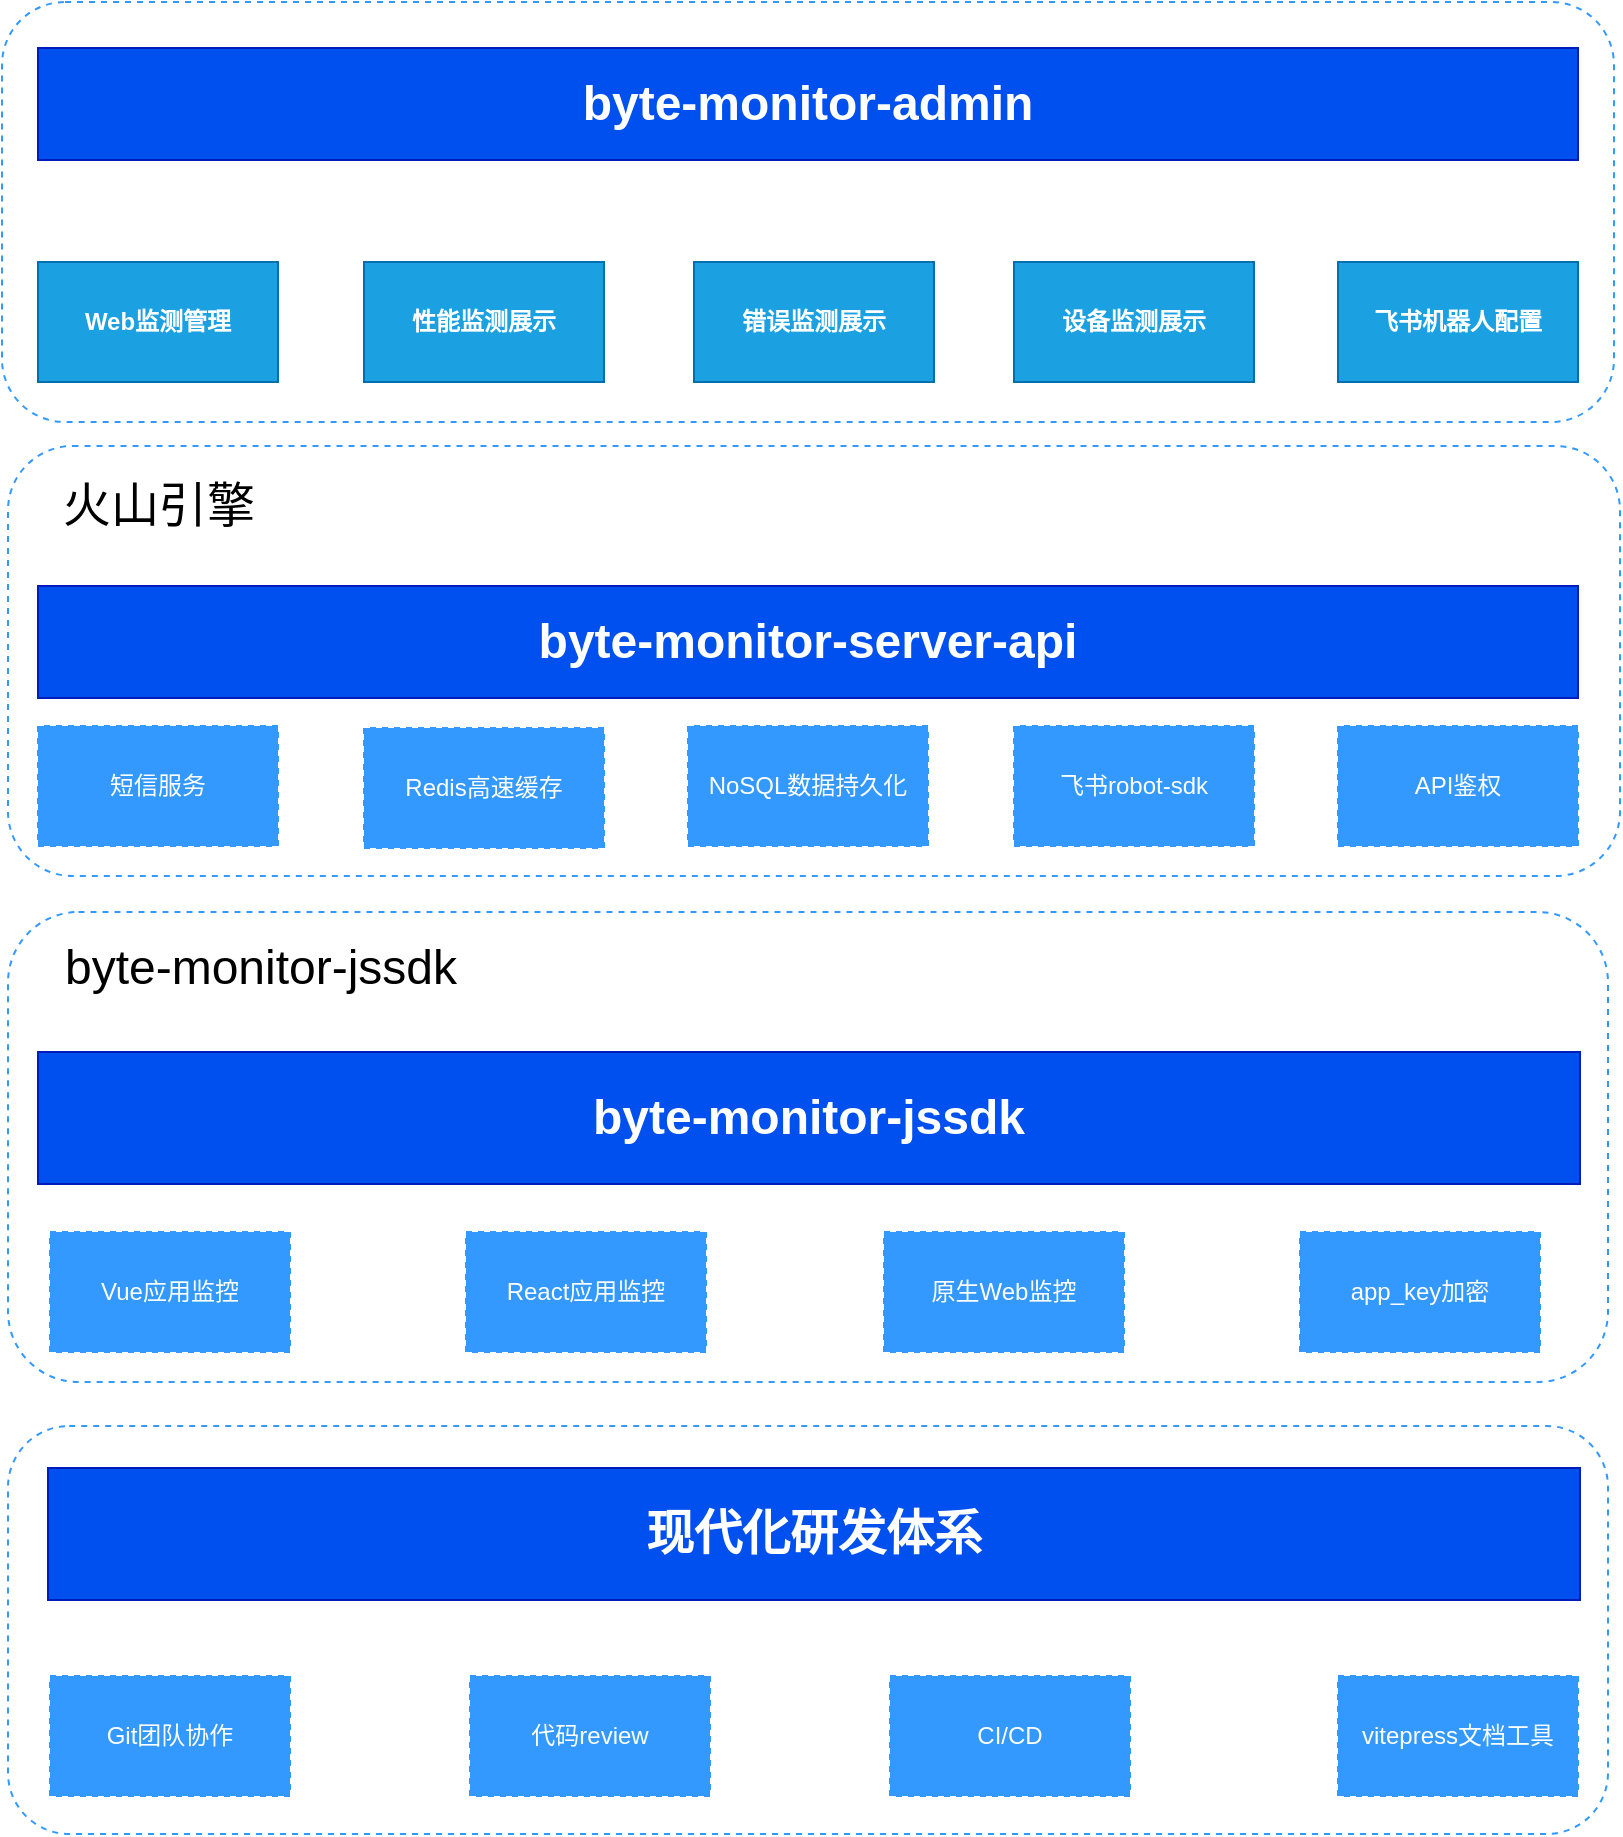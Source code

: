 <mxfile version="14.9.6" type="device"><diagram id="hNjD01JpaU-A2MAU9e2g" name="第 1 页"><mxGraphModel dx="1358" dy="963" grid="1" gridSize="10" guides="1" tooltips="1" connect="1" arrows="1" fold="1" page="1" pageScale="1" pageWidth="827" pageHeight="1169" math="0" shadow="0"><root><mxCell id="0"/><mxCell id="1" parent="0"/><mxCell id="C3WhB851E13ckmCZVZM2-1" value="&lt;b&gt;&lt;font style=&quot;font-size: 24px&quot;&gt;byte-monitor-server-api&lt;/font&gt;&lt;/b&gt;" style="rounded=0;whiteSpace=wrap;html=1;strokeColor=#001DBC;fontColor=#ffffff;fillColor=#0050ef;" parent="1" vertex="1"><mxGeometry x="27" y="352" width="770" height="56" as="geometry"/></mxCell><mxCell id="yzcdMSx-Yx7S1wHxC0np-1" value="&lt;font style=&quot;font-size: 24px&quot;&gt;&lt;b&gt;byte-monitor-jssdk&lt;/b&gt;&lt;/font&gt;" style="rounded=0;whiteSpace=wrap;html=1;fillColor=#0050ef;strokeColor=#001DBC;fontColor=#ffffff;" parent="1" vertex="1"><mxGeometry x="27" y="585" width="771" height="66" as="geometry"/></mxCell><mxCell id="JzUKbFySuNLp0IT_76fg-5" value="&lt;b&gt;Web监测管理&lt;/b&gt;" style="rounded=0;whiteSpace=wrap;html=1;fillColor=#1ba1e2;strokeColor=#006EAF;fontColor=#ffffff;" parent="1" vertex="1"><mxGeometry x="27" y="190" width="120" height="60" as="geometry"/></mxCell><mxCell id="73GGPv5n-ul0CXP4_WhX-3" value="" style="rounded=1;whiteSpace=wrap;html=1;dashed=1;strokeColor=#3399FF;fillColor=none;pointerEvents=0;" parent="1" vertex="1"><mxGeometry x="12" y="515" width="800" height="235" as="geometry"/></mxCell><mxCell id="73GGPv5n-ul0CXP4_WhX-7" value="" style="rounded=1;whiteSpace=wrap;html=1;dashed=1;pointerEvents=0;strokeColor=#3399FF;fillColor=none;" parent="1" vertex="1"><mxGeometry x="12" y="282" width="806" height="215" as="geometry"/></mxCell><mxCell id="73GGPv5n-ul0CXP4_WhX-10" value="&lt;font style=&quot;font-size: 24px&quot;&gt;火山引擎&lt;/font&gt;" style="text;html=1;align=center;verticalAlign=middle;resizable=0;points=[];autosize=1;strokeColor=none;" parent="1" vertex="1"><mxGeometry x="32" y="302" width="110" height="20" as="geometry"/></mxCell><mxCell id="73GGPv5n-ul0CXP4_WhX-11" value="&lt;font color=&quot;#ffffff&quot;&gt;短信服务&lt;/font&gt;" style="rounded=0;whiteSpace=wrap;html=1;dashed=1;pointerEvents=1;strokeColor=#3399FF;fillColor=#3399FF;gradientDirection=north;flipH=1;" parent="1" vertex="1"><mxGeometry x="27" y="422" width="120" height="60" as="geometry"/></mxCell><mxCell id="73GGPv5n-ul0CXP4_WhX-13" value="&lt;font color=&quot;#ffffff&quot;&gt;NoSQL数据持久化&lt;/font&gt;" style="rounded=0;whiteSpace=wrap;html=1;dashed=1;pointerEvents=1;strokeColor=#3399FF;fillColor=#3399FF;gradientDirection=north;flipH=1;" parent="1" vertex="1"><mxGeometry x="352" y="422" width="120" height="60" as="geometry"/></mxCell><mxCell id="73GGPv5n-ul0CXP4_WhX-14" value="&lt;font color=&quot;#ffffff&quot;&gt;Redis高速缓存&lt;/font&gt;" style="rounded=0;whiteSpace=wrap;html=1;dashed=1;pointerEvents=1;strokeColor=#3399FF;fillColor=#3399FF;gradientDirection=north;flipH=1;" parent="1" vertex="1"><mxGeometry x="190" y="423" width="120" height="60" as="geometry"/></mxCell><mxCell id="73GGPv5n-ul0CXP4_WhX-15" value="&lt;font style=&quot;font-size: 24px&quot;&gt;byte-monitor-jssdk&lt;/font&gt;" style="text;html=1;align=center;verticalAlign=middle;resizable=0;points=[];autosize=1;strokeColor=none;" parent="1" vertex="1"><mxGeometry x="33" y="533" width="210" height="20" as="geometry"/></mxCell><mxCell id="73GGPv5n-ul0CXP4_WhX-17" value="&lt;font color=&quot;#ffffff&quot;&gt;Vue应用监控&lt;/font&gt;" style="rounded=0;whiteSpace=wrap;html=1;dashed=1;pointerEvents=1;strokeColor=#3399FF;fillColor=#3399FF;gradientDirection=north;" parent="1" vertex="1"><mxGeometry x="33" y="675" width="120" height="60" as="geometry"/></mxCell><mxCell id="73GGPv5n-ul0CXP4_WhX-18" value="&lt;font color=&quot;#ffffff&quot;&gt;React应用监控&lt;/font&gt;" style="rounded=0;whiteSpace=wrap;html=1;dashed=1;pointerEvents=1;strokeColor=#3399FF;fillColor=#3399FF;gradientDirection=north;" parent="1" vertex="1"><mxGeometry x="241" y="675" width="120" height="60" as="geometry"/></mxCell><mxCell id="73GGPv5n-ul0CXP4_WhX-19" value="&lt;font color=&quot;#ffffff&quot;&gt;原生Web监控&lt;/font&gt;" style="rounded=0;whiteSpace=wrap;html=1;dashed=1;pointerEvents=1;strokeColor=#3399FF;fillColor=#3399FF;gradientDirection=north;" parent="1" vertex="1"><mxGeometry x="450" y="675" width="120" height="60" as="geometry"/></mxCell><mxCell id="73GGPv5n-ul0CXP4_WhX-20" value="&lt;font color=&quot;#ffffff&quot;&gt;飞书robot-sdk&lt;/font&gt;" style="rounded=0;whiteSpace=wrap;html=1;dashed=1;pointerEvents=1;strokeColor=#3399FF;fillColor=#3399FF;gradientDirection=north;flipH=1;" parent="1" vertex="1"><mxGeometry x="515" y="422" width="120" height="60" as="geometry"/></mxCell><mxCell id="73GGPv5n-ul0CXP4_WhX-21" value="&lt;font color=&quot;#ffffff&quot;&gt;API鉴权&lt;/font&gt;" style="rounded=0;whiteSpace=wrap;html=1;dashed=1;pointerEvents=1;strokeColor=#3399FF;fillColor=#3399FF;gradientDirection=north;flipH=1;" parent="1" vertex="1"><mxGeometry x="677" y="422" width="120" height="60" as="geometry"/></mxCell><mxCell id="73GGPv5n-ul0CXP4_WhX-23" value="" style="rounded=1;whiteSpace=wrap;html=1;dashed=1;pointerEvents=0;strokeColor=#3399FF;fillColor=none;" parent="1" vertex="1"><mxGeometry x="9" y="60" width="806" height="210" as="geometry"/></mxCell><mxCell id="73GGPv5n-ul0CXP4_WhX-24" value="&lt;b&gt;&lt;font style=&quot;font-size: 24px&quot;&gt;byte-monitor-admin&lt;/font&gt;&lt;/b&gt;" style="rounded=0;whiteSpace=wrap;html=1;strokeColor=#001DBC;fontColor=#ffffff;fillColor=#0050ef;" parent="1" vertex="1"><mxGeometry x="27" y="83" width="770" height="56" as="geometry"/></mxCell><mxCell id="73GGPv5n-ul0CXP4_WhX-25" value="&lt;b&gt;飞书机器人配置&lt;/b&gt;" style="rounded=0;whiteSpace=wrap;html=1;fillColor=#1ba1e2;strokeColor=#006EAF;fontColor=#ffffff;" parent="1" vertex="1"><mxGeometry x="677" y="190" width="120" height="60" as="geometry"/></mxCell><mxCell id="73GGPv5n-ul0CXP4_WhX-32" value="&lt;b&gt;性能监测展示&lt;/b&gt;" style="rounded=0;whiteSpace=wrap;html=1;fillColor=#1ba1e2;strokeColor=#006EAF;fontColor=#ffffff;" parent="1" vertex="1"><mxGeometry x="190" y="190" width="120" height="60" as="geometry"/></mxCell><mxCell id="73GGPv5n-ul0CXP4_WhX-33" value="" style="rounded=1;whiteSpace=wrap;html=1;dashed=1;strokeColor=#3399FF;fillColor=none;pointerEvents=0;" parent="1" vertex="1"><mxGeometry x="12" y="772" width="800" height="204" as="geometry"/></mxCell><mxCell id="73GGPv5n-ul0CXP4_WhX-34" value="&lt;font style=&quot;font-size: 24px&quot;&gt;&lt;b&gt;现代化研发体系&lt;/b&gt;&lt;/font&gt;" style="rounded=0;whiteSpace=wrap;html=1;fillColor=#0050ef;strokeColor=#001DBC;fontColor=#ffffff;" parent="1" vertex="1"><mxGeometry x="32" y="793" width="766" height="66" as="geometry"/></mxCell><mxCell id="73GGPv5n-ul0CXP4_WhX-37" value="&lt;font color=&quot;#ffffff&quot;&gt;Git团队协作&lt;/font&gt;" style="rounded=0;whiteSpace=wrap;html=1;dashed=1;pointerEvents=1;strokeColor=#3399FF;fillColor=#3399FF;gradientDirection=north;" parent="1" vertex="1"><mxGeometry x="33" y="897" width="120" height="60" as="geometry"/></mxCell><mxCell id="73GGPv5n-ul0CXP4_WhX-38" value="&lt;font color=&quot;#ffffff&quot;&gt;代码review&lt;/font&gt;" style="rounded=0;whiteSpace=wrap;html=1;dashed=1;pointerEvents=1;strokeColor=#3399FF;fillColor=#3399FF;gradientDirection=north;" parent="1" vertex="1"><mxGeometry x="243" y="897" width="120" height="60" as="geometry"/></mxCell><mxCell id="73GGPv5n-ul0CXP4_WhX-39" value="&lt;font color=&quot;#ffffff&quot;&gt;CI/CD&lt;/font&gt;" style="rounded=0;whiteSpace=wrap;html=1;dashed=1;pointerEvents=1;strokeColor=#3399FF;fillColor=#3399FF;gradientDirection=north;" parent="1" vertex="1"><mxGeometry x="453" y="897" width="120" height="60" as="geometry"/></mxCell><mxCell id="73GGPv5n-ul0CXP4_WhX-40" value="&lt;font color=&quot;#ffffff&quot;&gt;vitepress文档工具&lt;/font&gt;" style="rounded=0;whiteSpace=wrap;html=1;dashed=1;pointerEvents=1;strokeColor=#3399FF;fillColor=#3399FF;gradientDirection=north;" parent="1" vertex="1"><mxGeometry x="677" y="897" width="120" height="60" as="geometry"/></mxCell><mxCell id="73GGPv5n-ul0CXP4_WhX-41" value="&lt;b&gt;错误监测展示&lt;/b&gt;" style="rounded=0;whiteSpace=wrap;html=1;fillColor=#1ba1e2;strokeColor=#006EAF;fontColor=#ffffff;" parent="1" vertex="1"><mxGeometry x="355" y="190" width="120" height="60" as="geometry"/></mxCell><mxCell id="73GGPv5n-ul0CXP4_WhX-42" value="&lt;b&gt;设备监测展示&lt;/b&gt;" style="rounded=0;whiteSpace=wrap;html=1;fillColor=#1ba1e2;strokeColor=#006EAF;fontColor=#ffffff;" parent="1" vertex="1"><mxGeometry x="515" y="190" width="120" height="60" as="geometry"/></mxCell><mxCell id="73GGPv5n-ul0CXP4_WhX-43" value="&lt;font color=&quot;#ffffff&quot;&gt;app_key加密&lt;/font&gt;" style="rounded=0;whiteSpace=wrap;html=1;dashed=1;pointerEvents=1;strokeColor=#3399FF;fillColor=#3399FF;gradientDirection=north;" parent="1" vertex="1"><mxGeometry x="658" y="675" width="120" height="60" as="geometry"/></mxCell></root></mxGraphModel></diagram></mxfile>
